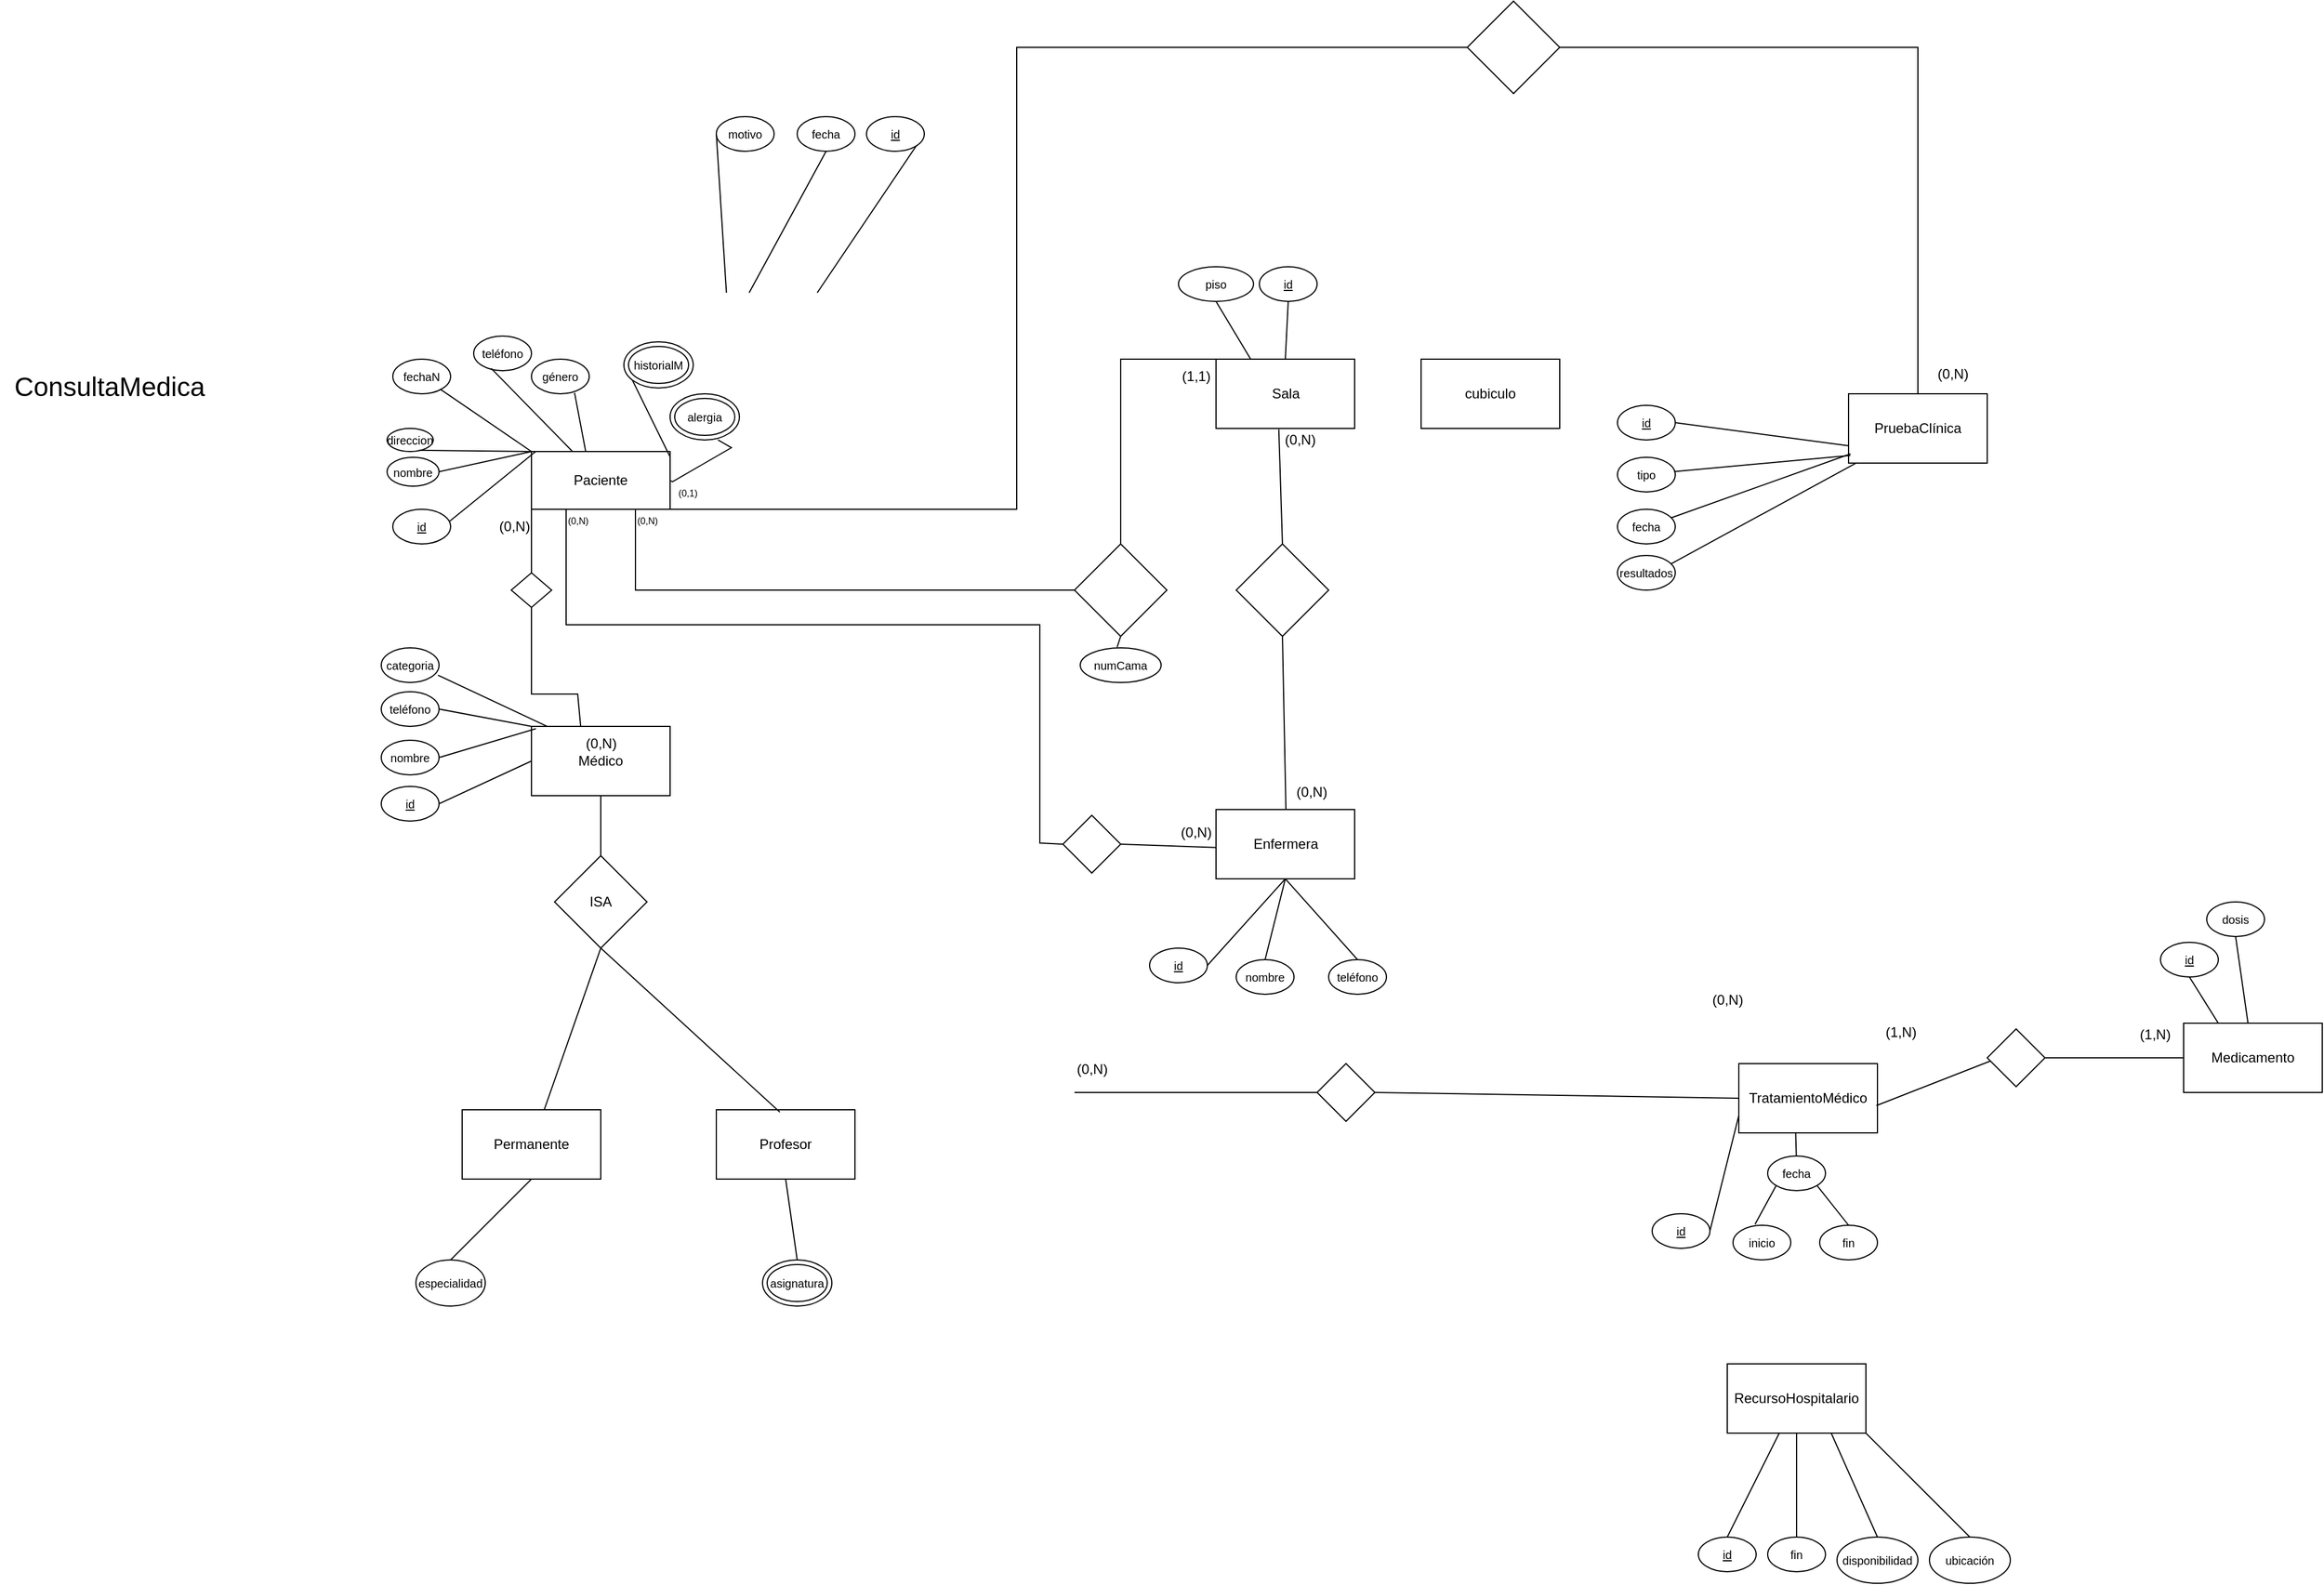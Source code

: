 <mxfile version="22.0.4" type="github">
  <diagram id="R2lEEEUBdFMjLlhIrx00" name="Page-1">
    <mxGraphModel dx="3183" dy="2358" grid="1" gridSize="10" guides="1" tooltips="1" connect="1" arrows="1" fold="1" page="1" pageScale="1" pageWidth="850" pageHeight="1100" math="0" shadow="0" extFonts="Permanent Marker^https://fonts.googleapis.com/css?family=Permanent+Marker">
      <root>
        <mxCell id="0" />
        <mxCell id="1" parent="0" />
        <mxCell id="7Bm5uX8iUBSCOyA4L_OL-2" value="Paciente" style="rounded=0;whiteSpace=wrap;html=1;" vertex="1" parent="1">
          <mxGeometry x="-110" y="110" width="120" height="50" as="geometry" />
        </mxCell>
        <mxCell id="7Bm5uX8iUBSCOyA4L_OL-5" value="nombre" style="ellipse;whiteSpace=wrap;html=1;fontSize=10;" vertex="1" parent="1">
          <mxGeometry x="-235" y="115" width="45" height="25" as="geometry" />
        </mxCell>
        <mxCell id="7Bm5uX8iUBSCOyA4L_OL-6" value="" style="endArrow=none;html=1;rounded=0;entryX=1;entryY=0.5;entryDx=0;entryDy=0;exitX=0;exitY=0;exitDx=0;exitDy=0;" edge="1" parent="1" source="7Bm5uX8iUBSCOyA4L_OL-2" target="7Bm5uX8iUBSCOyA4L_OL-5">
          <mxGeometry width="50" height="50" relative="1" as="geometry">
            <mxPoint x="170" y="140" as="sourcePoint" />
            <mxPoint x="220" y="90" as="targetPoint" />
          </mxGeometry>
        </mxCell>
        <mxCell id="7Bm5uX8iUBSCOyA4L_OL-7" value="direccion" style="ellipse;whiteSpace=wrap;html=1;fontSize=10;" vertex="1" parent="1">
          <mxGeometry x="-235" y="90" width="40" height="20" as="geometry" />
        </mxCell>
        <mxCell id="7Bm5uX8iUBSCOyA4L_OL-8" value="fechaN" style="ellipse;whiteSpace=wrap;html=1;fontSize=10;" vertex="1" parent="1">
          <mxGeometry x="-230" y="30" width="50" height="30" as="geometry" />
        </mxCell>
        <mxCell id="7Bm5uX8iUBSCOyA4L_OL-9" value="" style="endArrow=none;html=1;rounded=0;entryX=0.69;entryY=0.946;entryDx=0;entryDy=0;entryPerimeter=0;exitX=0;exitY=0;exitDx=0;exitDy=0;" edge="1" parent="1" source="7Bm5uX8iUBSCOyA4L_OL-2" target="7Bm5uX8iUBSCOyA4L_OL-7">
          <mxGeometry width="50" height="50" relative="1" as="geometry">
            <mxPoint x="200" y="170" as="sourcePoint" />
            <mxPoint x="220" y="90" as="targetPoint" />
          </mxGeometry>
        </mxCell>
        <mxCell id="7Bm5uX8iUBSCOyA4L_OL-10" value="" style="endArrow=none;html=1;rounded=0;exitX=0;exitY=0;exitDx=0;exitDy=0;" edge="1" parent="1" source="7Bm5uX8iUBSCOyA4L_OL-2" target="7Bm5uX8iUBSCOyA4L_OL-8">
          <mxGeometry width="50" height="50" relative="1" as="geometry">
            <mxPoint x="230" y="170" as="sourcePoint" />
            <mxPoint x="290" y="90" as="targetPoint" />
          </mxGeometry>
        </mxCell>
        <mxCell id="7Bm5uX8iUBSCOyA4L_OL-11" value="género" style="ellipse;whiteSpace=wrap;html=1;fontSize=10;" vertex="1" parent="1">
          <mxGeometry x="-110" y="30" width="50" height="30" as="geometry" />
        </mxCell>
        <mxCell id="7Bm5uX8iUBSCOyA4L_OL-12" value="" style="endArrow=none;html=1;rounded=0;entryX=0.746;entryY=0.972;entryDx=0;entryDy=0;entryPerimeter=0;exitX=0.391;exitY=-0.003;exitDx=0;exitDy=0;exitPerimeter=0;" edge="1" parent="1" source="7Bm5uX8iUBSCOyA4L_OL-2" target="7Bm5uX8iUBSCOyA4L_OL-11">
          <mxGeometry width="50" height="50" relative="1" as="geometry">
            <mxPoint x="170" y="180" as="sourcePoint" />
            <mxPoint x="340" y="90" as="targetPoint" />
          </mxGeometry>
        </mxCell>
        <mxCell id="7Bm5uX8iUBSCOyA4L_OL-13" value="teléfono" style="ellipse;whiteSpace=wrap;html=1;fontSize=10;" vertex="1" parent="1">
          <mxGeometry x="-160" y="10" width="50" height="30" as="geometry" />
        </mxCell>
        <mxCell id="7Bm5uX8iUBSCOyA4L_OL-16" value="" style="endArrow=none;html=1;rounded=0;entryX=0.101;entryY=0.764;entryDx=0;entryDy=0;entryPerimeter=0;exitX=1.001;exitY=0.098;exitDx=0;exitDy=0;exitPerimeter=0;" edge="1" parent="1" source="7Bm5uX8iUBSCOyA4L_OL-2" target="7Bm5uX8iUBSCOyA4L_OL-20">
          <mxGeometry width="50" height="50" relative="1" as="geometry">
            <mxPoint x="270" y="180" as="sourcePoint" />
            <mxPoint x="302.35" y="158.71" as="targetPoint" />
          </mxGeometry>
        </mxCell>
        <mxCell id="7Bm5uX8iUBSCOyA4L_OL-17" value="" style="endArrow=none;html=1;rounded=0;entryX=0.302;entryY=0.932;entryDx=0;entryDy=0;entryPerimeter=0;" edge="1" parent="1" source="7Bm5uX8iUBSCOyA4L_OL-2" target="7Bm5uX8iUBSCOyA4L_OL-13">
          <mxGeometry width="50" height="50" relative="1" as="geometry">
            <mxPoint x="250" y="180" as="sourcePoint" />
            <mxPoint x="300" y="120" as="targetPoint" />
          </mxGeometry>
        </mxCell>
        <mxCell id="7Bm5uX8iUBSCOyA4L_OL-20" value="historialM" style="ellipse;shape=doubleEllipse;whiteSpace=wrap;html=1;fontSize=10;" vertex="1" parent="1">
          <mxGeometry x="-30" y="15" width="60" height="40" as="geometry" />
        </mxCell>
        <mxCell id="7Bm5uX8iUBSCOyA4L_OL-21" value="alergia" style="ellipse;shape=doubleEllipse;whiteSpace=wrap;html=1;fontSize=10;" vertex="1" parent="1">
          <mxGeometry x="10" y="60" width="60" height="40" as="geometry" />
        </mxCell>
        <mxCell id="7Bm5uX8iUBSCOyA4L_OL-24" value="" style="edgeStyle=isometricEdgeStyle;endArrow=none;html=1;elbow=vertical;rounded=0;exitX=1;exitY=0.5;exitDx=0;exitDy=0;entryX=0.691;entryY=0.999;entryDx=0;entryDy=0;entryPerimeter=0;" edge="1" parent="1" source="7Bm5uX8iUBSCOyA4L_OL-2" target="7Bm5uX8iUBSCOyA4L_OL-21">
          <mxGeometry width="50" height="100" relative="1" as="geometry">
            <mxPoint x="340.8" y="230" as="sourcePoint" />
            <mxPoint x="390.8" y="130" as="targetPoint" />
            <Array as="points">
              <mxPoint x="40" y="120" />
            </Array>
          </mxGeometry>
        </mxCell>
        <mxCell id="7Bm5uX8iUBSCOyA4L_OL-29" value="Médico" style="rounded=0;whiteSpace=wrap;html=1;" vertex="1" parent="1">
          <mxGeometry x="-110" y="348" width="120" height="60" as="geometry" />
        </mxCell>
        <mxCell id="7Bm5uX8iUBSCOyA4L_OL-32" value="" style="endArrow=none;html=1;rounded=0;exitX=0.355;exitY=0.001;exitDx=0;exitDy=0;entryX=0.5;entryY=1;entryDx=0;entryDy=0;exitPerimeter=0;" edge="1" parent="1" source="7Bm5uX8iUBSCOyA4L_OL-29" target="7Bm5uX8iUBSCOyA4L_OL-141">
          <mxGeometry width="50" height="50" relative="1" as="geometry">
            <mxPoint x="140" y="380" as="sourcePoint" />
            <mxPoint x="-60" y="300" as="targetPoint" />
            <Array as="points">
              <mxPoint x="-70" y="320" />
              <mxPoint x="-110" y="320" />
            </Array>
          </mxGeometry>
        </mxCell>
        <mxCell id="7Bm5uX8iUBSCOyA4L_OL-34" value="" style="endArrow=none;html=1;rounded=0;entryX=0;entryY=0.5;entryDx=0;entryDy=0;exitX=1;exitY=0.5;exitDx=0;exitDy=0;" edge="1" parent="1" source="7Bm5uX8iUBSCOyA4L_OL-118" target="7Bm5uX8iUBSCOyA4L_OL-29">
          <mxGeometry width="50" height="50" relative="1" as="geometry">
            <mxPoint x="50" y="440" as="sourcePoint" />
            <mxPoint x="100" y="360" as="targetPoint" />
          </mxGeometry>
        </mxCell>
        <mxCell id="7Bm5uX8iUBSCOyA4L_OL-35" value="nombre" style="ellipse;whiteSpace=wrap;html=1;fontSize=10;" vertex="1" parent="1">
          <mxGeometry x="-240" y="360" width="50" height="30" as="geometry" />
        </mxCell>
        <mxCell id="7Bm5uX8iUBSCOyA4L_OL-40" value="" style="endArrow=none;html=1;rounded=0;entryX=1;entryY=0.5;entryDx=0;entryDy=0;exitX=0.032;exitY=0.033;exitDx=0;exitDy=0;exitPerimeter=0;" edge="1" parent="1" source="7Bm5uX8iUBSCOyA4L_OL-29" target="7Bm5uX8iUBSCOyA4L_OL-35">
          <mxGeometry width="50" height="50" relative="1" as="geometry">
            <mxPoint x="220" y="390" as="sourcePoint" />
            <mxPoint x="270" y="340" as="targetPoint" />
          </mxGeometry>
        </mxCell>
        <mxCell id="7Bm5uX8iUBSCOyA4L_OL-41" value="" style="endArrow=none;html=1;rounded=0;entryX=0.5;entryY=1;entryDx=0;entryDy=0;exitX=0.5;exitY=0;exitDx=0;exitDy=0;" edge="1" parent="1" source="7Bm5uX8iUBSCOyA4L_OL-43" target="7Bm5uX8iUBSCOyA4L_OL-29">
          <mxGeometry width="50" height="50" relative="1" as="geometry">
            <mxPoint x="185" y="600" as="sourcePoint" />
            <mxPoint x="280" y="530" as="targetPoint" />
          </mxGeometry>
        </mxCell>
        <mxCell id="7Bm5uX8iUBSCOyA4L_OL-43" value="ISA" style="rhombus;whiteSpace=wrap;html=1;" vertex="1" parent="1">
          <mxGeometry x="-90" y="460" width="80" height="80" as="geometry" />
        </mxCell>
        <mxCell id="7Bm5uX8iUBSCOyA4L_OL-44" value="Permanente" style="rounded=0;whiteSpace=wrap;html=1;" vertex="1" parent="1">
          <mxGeometry x="-170" y="680" width="120" height="60" as="geometry" />
        </mxCell>
        <mxCell id="7Bm5uX8iUBSCOyA4L_OL-45" value="Profesor" style="rounded=0;whiteSpace=wrap;html=1;" vertex="1" parent="1">
          <mxGeometry x="50" y="680" width="120" height="60" as="geometry" />
        </mxCell>
        <mxCell id="7Bm5uX8iUBSCOyA4L_OL-47" value="" style="endArrow=none;html=1;rounded=0;exitX=0.592;exitY=0;exitDx=0;exitDy=0;exitPerimeter=0;entryX=0.5;entryY=1;entryDx=0;entryDy=0;" edge="1" parent="1" source="7Bm5uX8iUBSCOyA4L_OL-44" target="7Bm5uX8iUBSCOyA4L_OL-43">
          <mxGeometry width="50" height="50" relative="1" as="geometry">
            <mxPoint x="120" y="710" as="sourcePoint" />
            <mxPoint x="170" y="660" as="targetPoint" />
          </mxGeometry>
        </mxCell>
        <mxCell id="7Bm5uX8iUBSCOyA4L_OL-49" value="" style="endArrow=none;html=1;rounded=0;exitX=0.458;exitY=0.033;exitDx=0;exitDy=0;exitPerimeter=0;entryX=0.5;entryY=1;entryDx=0;entryDy=0;" edge="1" parent="1" source="7Bm5uX8iUBSCOyA4L_OL-45" target="7Bm5uX8iUBSCOyA4L_OL-43">
          <mxGeometry width="50" height="50" relative="1" as="geometry">
            <mxPoint x="330" y="770" as="sourcePoint" />
            <mxPoint x="190" y="690" as="targetPoint" />
          </mxGeometry>
        </mxCell>
        <mxCell id="7Bm5uX8iUBSCOyA4L_OL-50" value="teléfono" style="ellipse;whiteSpace=wrap;html=1;fontSize=10;" vertex="1" parent="1">
          <mxGeometry x="-240" y="318" width="50" height="30" as="geometry" />
        </mxCell>
        <mxCell id="7Bm5uX8iUBSCOyA4L_OL-51" value="" style="endArrow=none;html=1;rounded=0;entryX=0.981;entryY=0.789;entryDx=0;entryDy=0;exitX=0.112;exitY=-0.001;exitDx=0;exitDy=0;exitPerimeter=0;entryPerimeter=0;" edge="1" parent="1" source="7Bm5uX8iUBSCOyA4L_OL-29" target="7Bm5uX8iUBSCOyA4L_OL-114">
          <mxGeometry width="50" height="50" relative="1" as="geometry">
            <mxPoint x="140.36" y="357.22" as="sourcePoint" />
            <mxPoint x="74.757" y="322.778" as="targetPoint" />
          </mxGeometry>
        </mxCell>
        <mxCell id="7Bm5uX8iUBSCOyA4L_OL-54" value="Enfermera" style="rounded=0;whiteSpace=wrap;html=1;" vertex="1" parent="1">
          <mxGeometry x="482.5" y="420" width="120" height="60" as="geometry" />
        </mxCell>
        <mxCell id="7Bm5uX8iUBSCOyA4L_OL-57" value="" style="endArrow=none;html=1;rounded=0;entryX=0.5;entryY=1;entryDx=0;entryDy=0;exitX=1;exitY=0.5;exitDx=0;exitDy=0;" edge="1" parent="1" source="7Bm5uX8iUBSCOyA4L_OL-121" target="7Bm5uX8iUBSCOyA4L_OL-54">
          <mxGeometry width="50" height="50" relative="1" as="geometry">
            <mxPoint x="490.0" y="435" as="sourcePoint" />
            <mxPoint x="540" y="390" as="targetPoint" />
          </mxGeometry>
        </mxCell>
        <mxCell id="7Bm5uX8iUBSCOyA4L_OL-58" value="nombre" style="ellipse;whiteSpace=wrap;html=1;fontSize=10;" vertex="1" parent="1">
          <mxGeometry x="500" y="550" width="50" height="30" as="geometry" />
        </mxCell>
        <mxCell id="7Bm5uX8iUBSCOyA4L_OL-59" value="" style="endArrow=none;html=1;rounded=0;exitX=0.5;exitY=0;exitDx=0;exitDy=0;entryX=0.5;entryY=1;entryDx=0;entryDy=0;" edge="1" parent="1" source="7Bm5uX8iUBSCOyA4L_OL-58" target="7Bm5uX8iUBSCOyA4L_OL-54">
          <mxGeometry width="50" height="50" relative="1" as="geometry">
            <mxPoint x="550" y="350" as="sourcePoint" />
            <mxPoint x="600" y="390" as="targetPoint" />
          </mxGeometry>
        </mxCell>
        <mxCell id="7Bm5uX8iUBSCOyA4L_OL-60" value="teléfono" style="ellipse;whiteSpace=wrap;html=1;fontSize=10;" vertex="1" parent="1">
          <mxGeometry x="580" y="550" width="50" height="30" as="geometry" />
        </mxCell>
        <mxCell id="7Bm5uX8iUBSCOyA4L_OL-61" value="" style="endArrow=none;html=1;rounded=0;exitX=0.5;exitY=0;exitDx=0;exitDy=0;entryX=0.5;entryY=1;entryDx=0;entryDy=0;" edge="1" parent="1" source="7Bm5uX8iUBSCOyA4L_OL-60" target="7Bm5uX8iUBSCOyA4L_OL-54">
          <mxGeometry width="50" height="50" relative="1" as="geometry">
            <mxPoint x="500" y="365" as="sourcePoint" />
            <mxPoint x="560" y="380" as="targetPoint" />
          </mxGeometry>
        </mxCell>
        <mxCell id="7Bm5uX8iUBSCOyA4L_OL-64" value="" style="endArrow=none;html=1;rounded=0;exitX=1;exitY=0.5;exitDx=0;exitDy=0;" edge="1" parent="1" source="7Bm5uX8iUBSCOyA4L_OL-122">
          <mxGeometry width="50" height="50" relative="1" as="geometry">
            <mxPoint x="870" y="440" as="sourcePoint" />
            <mxPoint x="137.362" y="-27.5" as="targetPoint" />
          </mxGeometry>
        </mxCell>
        <mxCell id="7Bm5uX8iUBSCOyA4L_OL-65" value="fecha " style="ellipse;whiteSpace=wrap;html=1;fontSize=10;" vertex="1" parent="1">
          <mxGeometry x="120" y="-180" width="50" height="30" as="geometry" />
        </mxCell>
        <mxCell id="7Bm5uX8iUBSCOyA4L_OL-66" value="" style="endArrow=none;html=1;rounded=0;exitX=0.5;exitY=1;exitDx=0;exitDy=0;" edge="1" parent="1" source="7Bm5uX8iUBSCOyA4L_OL-65">
          <mxGeometry width="50" height="50" relative="1" as="geometry">
            <mxPoint x="970" y="400" as="sourcePoint" />
            <mxPoint x="78.424" y="-27.5" as="targetPoint" />
          </mxGeometry>
        </mxCell>
        <mxCell id="7Bm5uX8iUBSCOyA4L_OL-67" value="motivo " style="ellipse;whiteSpace=wrap;html=1;fontSize=10;" vertex="1" parent="1">
          <mxGeometry x="50" y="-180" width="50" height="30" as="geometry" />
        </mxCell>
        <mxCell id="7Bm5uX8iUBSCOyA4L_OL-68" value="" style="endArrow=none;html=1;rounded=0;entryX=0.75;entryY=0;entryDx=0;entryDy=0;exitX=0;exitY=0.5;exitDx=0;exitDy=0;" edge="1" parent="1" source="7Bm5uX8iUBSCOyA4L_OL-67">
          <mxGeometry width="50" height="50" relative="1" as="geometry">
            <mxPoint x="790" y="310" as="sourcePoint" />
            <mxPoint x="58.75" y="-27.5" as="targetPoint" />
          </mxGeometry>
        </mxCell>
        <mxCell id="7Bm5uX8iUBSCOyA4L_OL-69" value="PruebaClínica" style="rounded=0;whiteSpace=wrap;html=1;" vertex="1" parent="1">
          <mxGeometry x="1030" y="60" width="120" height="60" as="geometry" />
        </mxCell>
        <mxCell id="7Bm5uX8iUBSCOyA4L_OL-71" value="" style="endArrow=none;html=1;rounded=0;entryX=0;entryY=0.75;entryDx=0;entryDy=0;exitX=1;exitY=0.5;exitDx=0;exitDy=0;" edge="1" parent="1" source="7Bm5uX8iUBSCOyA4L_OL-123" target="7Bm5uX8iUBSCOyA4L_OL-69">
          <mxGeometry width="50" height="50" relative="1" as="geometry">
            <mxPoint x="870" y="85.0" as="sourcePoint" />
            <mxPoint x="940" y="100" as="targetPoint" />
          </mxGeometry>
        </mxCell>
        <mxCell id="7Bm5uX8iUBSCOyA4L_OL-73" value="tipo " style="ellipse;whiteSpace=wrap;html=1;fontSize=10;" vertex="1" parent="1">
          <mxGeometry x="830" y="115" width="50" height="30" as="geometry" />
        </mxCell>
        <mxCell id="7Bm5uX8iUBSCOyA4L_OL-74" value="" style="endArrow=none;html=1;rounded=0;exitX=0.979;exitY=0.413;exitDx=0;exitDy=0;exitPerimeter=0;entryX=0.013;entryY=0.889;entryDx=0;entryDy=0;entryPerimeter=0;" edge="1" parent="1" source="7Bm5uX8iUBSCOyA4L_OL-73" target="7Bm5uX8iUBSCOyA4L_OL-69">
          <mxGeometry width="50" height="50" relative="1" as="geometry">
            <mxPoint x="910" y="155" as="sourcePoint" />
            <mxPoint x="960" y="100" as="targetPoint" />
          </mxGeometry>
        </mxCell>
        <mxCell id="7Bm5uX8iUBSCOyA4L_OL-75" value="fecha" style="ellipse;whiteSpace=wrap;html=1;fontSize=10;" vertex="1" parent="1">
          <mxGeometry x="830" y="160" width="50" height="30" as="geometry" />
        </mxCell>
        <mxCell id="7Bm5uX8iUBSCOyA4L_OL-76" value="" style="endArrow=none;html=1;rounded=0;entryX=0.014;entryY=0.867;entryDx=0;entryDy=0;entryPerimeter=0;" edge="1" parent="1" source="7Bm5uX8iUBSCOyA4L_OL-75" target="7Bm5uX8iUBSCOyA4L_OL-69">
          <mxGeometry width="50" height="50" relative="1" as="geometry">
            <mxPoint x="900" y="200" as="sourcePoint" />
            <mxPoint x="950" y="150" as="targetPoint" />
          </mxGeometry>
        </mxCell>
        <mxCell id="7Bm5uX8iUBSCOyA4L_OL-77" value="resultados" style="ellipse;whiteSpace=wrap;html=1;fontSize=10;" vertex="1" parent="1">
          <mxGeometry x="830" y="200" width="50" height="30" as="geometry" />
        </mxCell>
        <mxCell id="7Bm5uX8iUBSCOyA4L_OL-78" value="" style="endArrow=none;html=1;rounded=0;entryX=0.057;entryY=0.996;entryDx=0;entryDy=0;entryPerimeter=0;exitX=0.925;exitY=0.242;exitDx=0;exitDy=0;exitPerimeter=0;" edge="1" parent="1" source="7Bm5uX8iUBSCOyA4L_OL-77" target="7Bm5uX8iUBSCOyA4L_OL-69">
          <mxGeometry width="50" height="50" relative="1" as="geometry">
            <mxPoint x="880" y="203.5" as="sourcePoint" />
            <mxPoint x="970" y="146.5" as="targetPoint" />
          </mxGeometry>
        </mxCell>
        <mxCell id="7Bm5uX8iUBSCOyA4L_OL-79" value="TratamientoMédico" style="rounded=0;whiteSpace=wrap;html=1;" vertex="1" parent="1">
          <mxGeometry x="935" y="640" width="120" height="60" as="geometry" />
        </mxCell>
        <mxCell id="7Bm5uX8iUBSCOyA4L_OL-81" value="" style="endArrow=none;html=1;rounded=0;entryX=1;entryY=0.5;entryDx=0;entryDy=0;exitX=0;exitY=0.75;exitDx=0;exitDy=0;" edge="1" parent="1" source="7Bm5uX8iUBSCOyA4L_OL-79" target="7Bm5uX8iUBSCOyA4L_OL-124">
          <mxGeometry width="50" height="50" relative="1" as="geometry">
            <mxPoint x="930" y="610" as="sourcePoint" />
            <mxPoint x="890" y="665" as="targetPoint" />
          </mxGeometry>
        </mxCell>
        <mxCell id="7Bm5uX8iUBSCOyA4L_OL-83" value="fecha " style="ellipse;whiteSpace=wrap;html=1;fontSize=10;" vertex="1" parent="1">
          <mxGeometry x="960" y="720" width="50" height="30" as="geometry" />
        </mxCell>
        <mxCell id="7Bm5uX8iUBSCOyA4L_OL-84" value="" style="endArrow=none;html=1;rounded=0;entryX=0.41;entryY=0.991;entryDx=0;entryDy=0;entryPerimeter=0;" edge="1" parent="1" source="7Bm5uX8iUBSCOyA4L_OL-83" target="7Bm5uX8iUBSCOyA4L_OL-79">
          <mxGeometry width="50" height="50" relative="1" as="geometry">
            <mxPoint x="970" y="700" as="sourcePoint" />
            <mxPoint x="1020" y="650" as="targetPoint" />
          </mxGeometry>
        </mxCell>
        <mxCell id="7Bm5uX8iUBSCOyA4L_OL-85" value="inicio" style="ellipse;whiteSpace=wrap;html=1;fontSize=10;" vertex="1" parent="1">
          <mxGeometry x="930" y="780" width="50" height="30" as="geometry" />
        </mxCell>
        <mxCell id="7Bm5uX8iUBSCOyA4L_OL-86" value="fin" style="ellipse;whiteSpace=wrap;html=1;fontSize=10;" vertex="1" parent="1">
          <mxGeometry x="1005" y="780" width="50" height="30" as="geometry" />
        </mxCell>
        <mxCell id="7Bm5uX8iUBSCOyA4L_OL-87" value="" style="endArrow=none;html=1;rounded=0;entryX=0;entryY=1;entryDx=0;entryDy=0;exitX=0.381;exitY=-0.03;exitDx=0;exitDy=0;exitPerimeter=0;" edge="1" parent="1" source="7Bm5uX8iUBSCOyA4L_OL-85" target="7Bm5uX8iUBSCOyA4L_OL-83">
          <mxGeometry width="50" height="50" relative="1" as="geometry">
            <mxPoint x="900" y="760" as="sourcePoint" />
            <mxPoint x="950" y="710" as="targetPoint" />
          </mxGeometry>
        </mxCell>
        <mxCell id="7Bm5uX8iUBSCOyA4L_OL-88" value="" style="endArrow=none;html=1;rounded=0;entryX=1;entryY=1;entryDx=0;entryDy=0;exitX=0.5;exitY=0;exitDx=0;exitDy=0;" edge="1" parent="1" source="7Bm5uX8iUBSCOyA4L_OL-86" target="7Bm5uX8iUBSCOyA4L_OL-83">
          <mxGeometry width="50" height="50" relative="1" as="geometry">
            <mxPoint x="959" y="789" as="sourcePoint" />
            <mxPoint x="987" y="745" as="targetPoint" />
          </mxGeometry>
        </mxCell>
        <mxCell id="7Bm5uX8iUBSCOyA4L_OL-91" value="" style="endArrow=none;html=1;rounded=0;entryX=0.114;entryY=0.532;entryDx=0;entryDy=0;exitX=0.992;exitY=0.606;exitDx=0;exitDy=0;entryPerimeter=0;exitPerimeter=0;" edge="1" parent="1" source="7Bm5uX8iUBSCOyA4L_OL-79" target="7Bm5uX8iUBSCOyA4L_OL-97">
          <mxGeometry width="50" height="50" relative="1" as="geometry">
            <mxPoint x="930" y="580" as="sourcePoint" />
            <mxPoint x="1140.0" y="620" as="targetPoint" />
          </mxGeometry>
        </mxCell>
        <mxCell id="7Bm5uX8iUBSCOyA4L_OL-92" value="dosis" style="ellipse;whiteSpace=wrap;html=1;fontSize=10;" vertex="1" parent="1">
          <mxGeometry x="1340" y="500" width="50" height="30" as="geometry" />
        </mxCell>
        <mxCell id="7Bm5uX8iUBSCOyA4L_OL-93" value="" style="endArrow=none;html=1;rounded=0;exitX=0.5;exitY=1;exitDx=0;exitDy=0;" edge="1" parent="1" source="7Bm5uX8iUBSCOyA4L_OL-92" target="7Bm5uX8iUBSCOyA4L_OL-94">
          <mxGeometry width="50" height="50" relative="1" as="geometry">
            <mxPoint x="1370" y="540" as="sourcePoint" />
            <mxPoint x="1180" y="642.5" as="targetPoint" />
          </mxGeometry>
        </mxCell>
        <mxCell id="7Bm5uX8iUBSCOyA4L_OL-94" value="Medicamento" style="rounded=0;whiteSpace=wrap;html=1;" vertex="1" parent="1">
          <mxGeometry x="1320" y="605" width="120" height="60" as="geometry" />
        </mxCell>
        <mxCell id="7Bm5uX8iUBSCOyA4L_OL-95" value="id" style="ellipse;whiteSpace=wrap;html=1;fontSize=10;fontStyle=4" vertex="1" parent="1">
          <mxGeometry x="1300" y="535" width="50" height="30" as="geometry" />
        </mxCell>
        <mxCell id="7Bm5uX8iUBSCOyA4L_OL-96" value="" style="endArrow=none;html=1;rounded=0;entryX=0.5;entryY=1;entryDx=0;entryDy=0;exitX=0.25;exitY=0;exitDx=0;exitDy=0;" edge="1" parent="1" source="7Bm5uX8iUBSCOyA4L_OL-94" target="7Bm5uX8iUBSCOyA4L_OL-95">
          <mxGeometry width="50" height="50" relative="1" as="geometry">
            <mxPoint x="1250" y="630" as="sourcePoint" />
            <mxPoint x="1300" y="580" as="targetPoint" />
          </mxGeometry>
        </mxCell>
        <mxCell id="7Bm5uX8iUBSCOyA4L_OL-97" value="" style="rhombus;whiteSpace=wrap;html=1;" vertex="1" parent="1">
          <mxGeometry x="1150" y="610" width="50" height="50" as="geometry" />
        </mxCell>
        <mxCell id="7Bm5uX8iUBSCOyA4L_OL-98" value="" style="endArrow=none;html=1;rounded=0;entryX=0;entryY=0.5;entryDx=0;entryDy=0;exitX=1;exitY=0.5;exitDx=0;exitDy=0;" edge="1" parent="1" source="7Bm5uX8iUBSCOyA4L_OL-97" target="7Bm5uX8iUBSCOyA4L_OL-94">
          <mxGeometry width="50" height="50" relative="1" as="geometry">
            <mxPoint x="1190" y="619" as="sourcePoint" />
            <mxPoint x="1286" y="621" as="targetPoint" />
          </mxGeometry>
        </mxCell>
        <mxCell id="7Bm5uX8iUBSCOyA4L_OL-99" value="(1,N)" style="text;html=1;align=center;verticalAlign=middle;resizable=0;points=[];autosize=1;strokeColor=none;fillColor=none;" vertex="1" parent="1">
          <mxGeometry x="1050" y="598" width="50" height="30" as="geometry" />
        </mxCell>
        <mxCell id="7Bm5uX8iUBSCOyA4L_OL-100" value="(1,N)" style="text;html=1;align=center;verticalAlign=middle;resizable=0;points=[];autosize=1;strokeColor=none;fillColor=none;" vertex="1" parent="1">
          <mxGeometry x="1270" y="600" width="50" height="30" as="geometry" />
        </mxCell>
        <mxCell id="7Bm5uX8iUBSCOyA4L_OL-101" value="RecursoHospitalario" style="rounded=0;whiteSpace=wrap;html=1;" vertex="1" parent="1">
          <mxGeometry x="925" y="900" width="120" height="60" as="geometry" />
        </mxCell>
        <mxCell id="7Bm5uX8iUBSCOyA4L_OL-102" value="id" style="ellipse;whiteSpace=wrap;html=1;fontSize=10;fontStyle=4" vertex="1" parent="1">
          <mxGeometry x="900" y="1050" width="50" height="30" as="geometry" />
        </mxCell>
        <mxCell id="7Bm5uX8iUBSCOyA4L_OL-103" value="" style="endArrow=none;html=1;rounded=0;exitX=0.5;exitY=0;exitDx=0;exitDy=0;" edge="1" parent="1" source="7Bm5uX8iUBSCOyA4L_OL-102" target="7Bm5uX8iUBSCOyA4L_OL-101">
          <mxGeometry width="50" height="50" relative="1" as="geometry">
            <mxPoint x="900" y="1030" as="sourcePoint" />
            <mxPoint x="940" y="990" as="targetPoint" />
          </mxGeometry>
        </mxCell>
        <mxCell id="7Bm5uX8iUBSCOyA4L_OL-105" value="fin" style="ellipse;whiteSpace=wrap;html=1;fontSize=10;" vertex="1" parent="1">
          <mxGeometry x="960" y="1050" width="50" height="30" as="geometry" />
        </mxCell>
        <mxCell id="7Bm5uX8iUBSCOyA4L_OL-106" value="" style="endArrow=none;html=1;rounded=0;exitX=0.5;exitY=0;exitDx=0;exitDy=0;entryX=0.5;entryY=1;entryDx=0;entryDy=0;" edge="1" parent="1" source="7Bm5uX8iUBSCOyA4L_OL-105" target="7Bm5uX8iUBSCOyA4L_OL-101">
          <mxGeometry width="50" height="50" relative="1" as="geometry">
            <mxPoint x="970" y="1070" as="sourcePoint" />
            <mxPoint x="1015" y="980" as="targetPoint" />
          </mxGeometry>
        </mxCell>
        <mxCell id="7Bm5uX8iUBSCOyA4L_OL-107" value="disponibilidad" style="ellipse;whiteSpace=wrap;html=1;fontSize=10;" vertex="1" parent="1">
          <mxGeometry x="1020" y="1050" width="70" height="40" as="geometry" />
        </mxCell>
        <mxCell id="7Bm5uX8iUBSCOyA4L_OL-108" value="" style="endArrow=none;html=1;rounded=0;exitX=0.5;exitY=0;exitDx=0;exitDy=0;entryX=0.75;entryY=1;entryDx=0;entryDy=0;" edge="1" parent="1" source="7Bm5uX8iUBSCOyA4L_OL-107" target="7Bm5uX8iUBSCOyA4L_OL-101">
          <mxGeometry width="50" height="50" relative="1" as="geometry">
            <mxPoint x="995" y="1060" as="sourcePoint" />
            <mxPoint x="995" y="970" as="targetPoint" />
          </mxGeometry>
        </mxCell>
        <mxCell id="7Bm5uX8iUBSCOyA4L_OL-109" value="ubicación" style="ellipse;whiteSpace=wrap;html=1;fontSize=10;" vertex="1" parent="1">
          <mxGeometry x="1100" y="1050" width="70" height="40" as="geometry" />
        </mxCell>
        <mxCell id="7Bm5uX8iUBSCOyA4L_OL-110" value="" style="endArrow=none;html=1;rounded=0;exitX=0.5;exitY=0;exitDx=0;exitDy=0;entryX=1;entryY=1;entryDx=0;entryDy=0;" edge="1" parent="1" source="7Bm5uX8iUBSCOyA4L_OL-109" target="7Bm5uX8iUBSCOyA4L_OL-101">
          <mxGeometry width="50" height="50" relative="1" as="geometry">
            <mxPoint x="1110" y="1050" as="sourcePoint" />
            <mxPoint x="1070" y="960" as="targetPoint" />
          </mxGeometry>
        </mxCell>
        <mxCell id="7Bm5uX8iUBSCOyA4L_OL-111" value="especialidad" style="ellipse;whiteSpace=wrap;html=1;fontSize=10;" vertex="1" parent="1">
          <mxGeometry x="-210" y="810" width="60" height="40" as="geometry" />
        </mxCell>
        <mxCell id="7Bm5uX8iUBSCOyA4L_OL-112" value="" style="endArrow=none;html=1;rounded=0;entryX=0.5;entryY=1;entryDx=0;entryDy=0;exitX=0.5;exitY=0;exitDx=0;exitDy=0;" edge="1" parent="1" source="7Bm5uX8iUBSCOyA4L_OL-111" target="7Bm5uX8iUBSCOyA4L_OL-44">
          <mxGeometry width="50" height="50" relative="1" as="geometry">
            <mxPoint x="70" y="910" as="sourcePoint" />
            <mxPoint x="120" y="860" as="targetPoint" />
          </mxGeometry>
        </mxCell>
        <mxCell id="7Bm5uX8iUBSCOyA4L_OL-114" value="categoria" style="ellipse;whiteSpace=wrap;html=1;fontSize=10;" vertex="1" parent="1">
          <mxGeometry x="-240" y="280" width="50" height="30" as="geometry" />
        </mxCell>
        <mxCell id="7Bm5uX8iUBSCOyA4L_OL-116" value="asignatura" style="ellipse;shape=doubleEllipse;whiteSpace=wrap;html=1;fontSize=10;" vertex="1" parent="1">
          <mxGeometry x="90" y="810" width="60" height="40" as="geometry" />
        </mxCell>
        <mxCell id="7Bm5uX8iUBSCOyA4L_OL-117" value="" style="endArrow=none;html=1;rounded=0;entryX=0.5;entryY=1;entryDx=0;entryDy=0;exitX=0.5;exitY=0;exitDx=0;exitDy=0;" edge="1" parent="1" source="7Bm5uX8iUBSCOyA4L_OL-116" target="7Bm5uX8iUBSCOyA4L_OL-45">
          <mxGeometry width="50" height="50" relative="1" as="geometry">
            <mxPoint x="110" y="850" as="sourcePoint" />
            <mxPoint x="160" y="800" as="targetPoint" />
          </mxGeometry>
        </mxCell>
        <mxCell id="7Bm5uX8iUBSCOyA4L_OL-118" value="&lt;u&gt;id&lt;/u&gt;" style="ellipse;whiteSpace=wrap;html=1;fontSize=10;" vertex="1" parent="1">
          <mxGeometry x="-240" y="400" width="50" height="30" as="geometry" />
        </mxCell>
        <mxCell id="7Bm5uX8iUBSCOyA4L_OL-120" value="" style="endArrow=none;html=1;rounded=0;entryX=0.5;entryY=1;entryDx=0;entryDy=0;exitX=0.029;exitY=0.003;exitDx=0;exitDy=0;exitPerimeter=0;" edge="1" parent="1" source="7Bm5uX8iUBSCOyA4L_OL-2" target="7Bm5uX8iUBSCOyA4L_OL-119">
          <mxGeometry width="50" height="50" relative="1" as="geometry">
            <mxPoint x="113" y="170" as="sourcePoint" />
            <mxPoint x="25.0" y="180" as="targetPoint" />
          </mxGeometry>
        </mxCell>
        <mxCell id="7Bm5uX8iUBSCOyA4L_OL-119" value="&lt;u&gt;id&lt;/u&gt;" style="ellipse;whiteSpace=wrap;html=1;fontSize=10;" vertex="1" parent="1">
          <mxGeometry x="-230" y="160" width="50" height="30" as="geometry" />
        </mxCell>
        <mxCell id="7Bm5uX8iUBSCOyA4L_OL-121" value="&lt;u&gt;id&lt;/u&gt;" style="ellipse;whiteSpace=wrap;html=1;fontSize=10;" vertex="1" parent="1">
          <mxGeometry x="425" y="540" width="50" height="30" as="geometry" />
        </mxCell>
        <mxCell id="7Bm5uX8iUBSCOyA4L_OL-122" value="&lt;u&gt;id&lt;/u&gt;" style="ellipse;whiteSpace=wrap;html=1;fontSize=10;" vertex="1" parent="1">
          <mxGeometry x="180" y="-180" width="50" height="30" as="geometry" />
        </mxCell>
        <mxCell id="7Bm5uX8iUBSCOyA4L_OL-123" value="&lt;u&gt;id&lt;/u&gt;" style="ellipse;whiteSpace=wrap;html=1;fontSize=10;" vertex="1" parent="1">
          <mxGeometry x="830" y="70" width="50" height="30" as="geometry" />
        </mxCell>
        <mxCell id="7Bm5uX8iUBSCOyA4L_OL-124" value="&lt;u&gt;id&lt;/u&gt;" style="ellipse;whiteSpace=wrap;html=1;fontSize=10;" vertex="1" parent="1">
          <mxGeometry x="860" y="770" width="50" height="30" as="geometry" />
        </mxCell>
        <mxCell id="7Bm5uX8iUBSCOyA4L_OL-125" value="Sala" style="rounded=0;whiteSpace=wrap;html=1;" vertex="1" parent="1">
          <mxGeometry x="482.5" y="30" width="120" height="60" as="geometry" />
        </mxCell>
        <mxCell id="7Bm5uX8iUBSCOyA4L_OL-126" value="&lt;u&gt;id&lt;/u&gt;" style="ellipse;whiteSpace=wrap;html=1;fontSize=10;" vertex="1" parent="1">
          <mxGeometry x="520" y="-50" width="50" height="30" as="geometry" />
        </mxCell>
        <mxCell id="7Bm5uX8iUBSCOyA4L_OL-127" value="" style="endArrow=none;html=1;rounded=0;entryX=0.5;entryY=0;entryDx=0;entryDy=0;exitX=0.5;exitY=1;exitDx=0;exitDy=0;" edge="1" parent="1" source="7Bm5uX8iUBSCOyA4L_OL-126" target="7Bm5uX8iUBSCOyA4L_OL-125">
          <mxGeometry width="50" height="50" relative="1" as="geometry">
            <mxPoint x="355" y="130" as="sourcePoint" />
            <mxPoint x="-290" y="220" as="targetPoint" />
          </mxGeometry>
        </mxCell>
        <mxCell id="7Bm5uX8iUBSCOyA4L_OL-130" value="" style="endArrow=none;html=1;rounded=0;entryX=1;entryY=0.5;entryDx=0;entryDy=0;exitX=0;exitY=0;exitDx=0;exitDy=0;" edge="1" parent="1" source="7Bm5uX8iUBSCOyA4L_OL-29" target="7Bm5uX8iUBSCOyA4L_OL-50">
          <mxGeometry width="50" height="50" relative="1" as="geometry">
            <mxPoint x="-10" y="390" as="sourcePoint" />
            <mxPoint x="40" y="340" as="targetPoint" />
          </mxGeometry>
        </mxCell>
        <mxCell id="7Bm5uX8iUBSCOyA4L_OL-134" value="" style="rhombus;whiteSpace=wrap;html=1;" vertex="1" parent="1">
          <mxGeometry x="360" y="190" width="80" height="80" as="geometry" />
        </mxCell>
        <mxCell id="7Bm5uX8iUBSCOyA4L_OL-135" value="" style="endArrow=none;html=1;rounded=0;entryX=0.75;entryY=1;entryDx=0;entryDy=0;exitX=0;exitY=0.5;exitDx=0;exitDy=0;" edge="1" parent="1" source="7Bm5uX8iUBSCOyA4L_OL-134" target="7Bm5uX8iUBSCOyA4L_OL-2">
          <mxGeometry width="50" height="50" relative="1" as="geometry">
            <mxPoint x="65" y="270" as="sourcePoint" />
            <mxPoint x="115" y="220" as="targetPoint" />
            <Array as="points">
              <mxPoint x="-20" y="230" />
            </Array>
          </mxGeometry>
        </mxCell>
        <mxCell id="7Bm5uX8iUBSCOyA4L_OL-136" value="" style="endArrow=none;html=1;rounded=0;entryX=0.5;entryY=0;entryDx=0;entryDy=0;exitX=0;exitY=0;exitDx=0;exitDy=0;" edge="1" parent="1" source="7Bm5uX8iUBSCOyA4L_OL-125" target="7Bm5uX8iUBSCOyA4L_OL-134">
          <mxGeometry width="50" height="50" relative="1" as="geometry">
            <mxPoint x="340" y="420" as="sourcePoint" />
            <mxPoint x="190" y="320" as="targetPoint" />
            <Array as="points">
              <mxPoint x="400" y="30" />
              <mxPoint x="400" y="170" />
            </Array>
          </mxGeometry>
        </mxCell>
        <mxCell id="7Bm5uX8iUBSCOyA4L_OL-138" style="edgeStyle=orthogonalEdgeStyle;rounded=0;orthogonalLoop=1;jettySize=auto;html=1;exitX=0.5;exitY=1;exitDx=0;exitDy=0;" edge="1" parent="1">
          <mxGeometry relative="1" as="geometry">
            <mxPoint x="682.5" y="77.5" as="sourcePoint" />
            <mxPoint x="682.5" y="77.5" as="targetPoint" />
          </mxGeometry>
        </mxCell>
        <mxCell id="7Bm5uX8iUBSCOyA4L_OL-139" value="numCama" style="ellipse;whiteSpace=wrap;html=1;fontSize=10;" vertex="1" parent="1">
          <mxGeometry x="365" y="280" width="70" height="30" as="geometry" />
        </mxCell>
        <mxCell id="7Bm5uX8iUBSCOyA4L_OL-140" value="" style="endArrow=none;html=1;rounded=0;entryX=0.5;entryY=1;entryDx=0;entryDy=0;exitX=0.456;exitY=-0.021;exitDx=0;exitDy=0;exitPerimeter=0;" edge="1" parent="1" source="7Bm5uX8iUBSCOyA4L_OL-139" target="7Bm5uX8iUBSCOyA4L_OL-134">
          <mxGeometry width="50" height="50" relative="1" as="geometry">
            <mxPoint x="190" y="420" as="sourcePoint" />
            <mxPoint x="240" y="370" as="targetPoint" />
          </mxGeometry>
        </mxCell>
        <mxCell id="7Bm5uX8iUBSCOyA4L_OL-141" value="" style="rhombus;whiteSpace=wrap;html=1;" vertex="1" parent="1">
          <mxGeometry x="-127.5" y="215" width="35" height="30" as="geometry" />
        </mxCell>
        <mxCell id="7Bm5uX8iUBSCOyA4L_OL-144" value="" style="endArrow=none;html=1;rounded=0;entryX=0;entryY=1;entryDx=0;entryDy=0;exitX=0.5;exitY=0;exitDx=0;exitDy=0;" edge="1" parent="1" source="7Bm5uX8iUBSCOyA4L_OL-141" target="7Bm5uX8iUBSCOyA4L_OL-2">
          <mxGeometry width="50" height="50" relative="1" as="geometry">
            <mxPoint x="-90" y="220" as="sourcePoint" />
            <mxPoint x="-40" y="170" as="targetPoint" />
          </mxGeometry>
        </mxCell>
        <mxCell id="7Bm5uX8iUBSCOyA4L_OL-145" value="(0,N)" style="text;html=1;align=center;verticalAlign=middle;resizable=0;points=[];autosize=1;strokeColor=none;fillColor=none;fontSize=8;" vertex="1" parent="1">
          <mxGeometry x="-30" y="160" width="40" height="20" as="geometry" />
        </mxCell>
        <mxCell id="7Bm5uX8iUBSCOyA4L_OL-146" value="(1,1)" style="text;html=1;align=center;verticalAlign=middle;resizable=0;points=[];autosize=1;strokeColor=none;fillColor=none;" vertex="1" parent="1">
          <mxGeometry x="440" y="30" width="50" height="30" as="geometry" />
        </mxCell>
        <mxCell id="7Bm5uX8iUBSCOyA4L_OL-156" value="ConsultaMedica" style="text;html=1;strokeColor=none;fillColor=none;align=center;verticalAlign=middle;whiteSpace=wrap;rounded=0;fontSize=23;" vertex="1" parent="1">
          <mxGeometry x="-570" y="17.5" width="190" height="72.5" as="geometry" />
        </mxCell>
        <mxCell id="7Bm5uX8iUBSCOyA4L_OL-157" style="edgeStyle=orthogonalEdgeStyle;rounded=0;orthogonalLoop=1;jettySize=auto;html=1;exitX=0.5;exitY=1;exitDx=0;exitDy=0;" edge="1" parent="1" source="7Bm5uX8iUBSCOyA4L_OL-122" target="7Bm5uX8iUBSCOyA4L_OL-122">
          <mxGeometry relative="1" as="geometry" />
        </mxCell>
        <mxCell id="7Bm5uX8iUBSCOyA4L_OL-166" value="" style="rhombus;whiteSpace=wrap;html=1;" vertex="1" parent="1">
          <mxGeometry x="500" y="190" width="80" height="80" as="geometry" />
        </mxCell>
        <mxCell id="7Bm5uX8iUBSCOyA4L_OL-167" value="" style="endArrow=none;html=1;rounded=0;entryX=0.453;entryY=1.013;entryDx=0;entryDy=0;entryPerimeter=0;exitX=0.5;exitY=0;exitDx=0;exitDy=0;" edge="1" parent="1" source="7Bm5uX8iUBSCOyA4L_OL-166" target="7Bm5uX8iUBSCOyA4L_OL-125">
          <mxGeometry width="50" height="50" relative="1" as="geometry">
            <mxPoint x="620" y="320" as="sourcePoint" />
            <mxPoint x="670" y="270" as="targetPoint" />
          </mxGeometry>
        </mxCell>
        <mxCell id="7Bm5uX8iUBSCOyA4L_OL-168" value="" style="endArrow=none;html=1;rounded=0;entryX=0.5;entryY=1;entryDx=0;entryDy=0;" edge="1" parent="1" target="7Bm5uX8iUBSCOyA4L_OL-166">
          <mxGeometry width="50" height="50" relative="1" as="geometry">
            <mxPoint x="543" y="420" as="sourcePoint" />
            <mxPoint x="534" y="371" as="targetPoint" />
          </mxGeometry>
        </mxCell>
        <mxCell id="7Bm5uX8iUBSCOyA4L_OL-169" value="(0,N)" style="text;html=1;align=center;verticalAlign=middle;resizable=0;points=[];autosize=1;strokeColor=none;fillColor=none;" vertex="1" parent="1">
          <mxGeometry x="530" y="85" width="50" height="30" as="geometry" />
        </mxCell>
        <mxCell id="7Bm5uX8iUBSCOyA4L_OL-170" value="(0,N)" style="text;html=1;align=center;verticalAlign=middle;resizable=0;points=[];autosize=1;strokeColor=none;fillColor=none;" vertex="1" parent="1">
          <mxGeometry x="540" y="390" width="50" height="30" as="geometry" />
        </mxCell>
        <mxCell id="7Bm5uX8iUBSCOyA4L_OL-171" value="" style="endArrow=none;html=1;rounded=0;entryX=0.25;entryY=1;entryDx=0;entryDy=0;exitX=0;exitY=0.5;exitDx=0;exitDy=0;" edge="1" parent="1" source="7Bm5uX8iUBSCOyA4L_OL-172" target="7Bm5uX8iUBSCOyA4L_OL-2">
          <mxGeometry width="50" height="50" relative="1" as="geometry">
            <mxPoint x="330" y="450" as="sourcePoint" />
            <mxPoint x="-60" y="170" as="targetPoint" />
            <Array as="points">
              <mxPoint x="330" y="449" />
              <mxPoint x="330" y="410" />
              <mxPoint x="330" y="360" />
              <mxPoint x="330" y="260" />
              <mxPoint x="290" y="260" />
              <mxPoint x="110" y="260" />
              <mxPoint x="-80" y="260" />
              <mxPoint x="-80" y="210" />
            </Array>
          </mxGeometry>
        </mxCell>
        <mxCell id="7Bm5uX8iUBSCOyA4L_OL-172" value="" style="rhombus;whiteSpace=wrap;html=1;" vertex="1" parent="1">
          <mxGeometry x="350" y="425" width="50" height="50" as="geometry" />
        </mxCell>
        <mxCell id="7Bm5uX8iUBSCOyA4L_OL-173" value="" style="endArrow=none;html=1;rounded=0;entryX=0;entryY=0.548;entryDx=0;entryDy=0;entryPerimeter=0;exitX=1;exitY=0.5;exitDx=0;exitDy=0;" edge="1" parent="1" source="7Bm5uX8iUBSCOyA4L_OL-172" target="7Bm5uX8iUBSCOyA4L_OL-54">
          <mxGeometry width="50" height="50" relative="1" as="geometry">
            <mxPoint x="340" y="440" as="sourcePoint" />
            <mxPoint x="390" y="390" as="targetPoint" />
          </mxGeometry>
        </mxCell>
        <mxCell id="7Bm5uX8iUBSCOyA4L_OL-174" value="(0,N)" style="text;html=1;align=center;verticalAlign=middle;resizable=0;points=[];autosize=1;strokeColor=none;fillColor=none;" vertex="1" parent="1">
          <mxGeometry x="440" y="425" width="50" height="30" as="geometry" />
        </mxCell>
        <mxCell id="7Bm5uX8iUBSCOyA4L_OL-175" value="(0,N)" style="text;html=1;align=center;verticalAlign=middle;resizable=0;points=[];autosize=1;strokeColor=none;fillColor=none;fontSize=8;" vertex="1" parent="1">
          <mxGeometry x="-90" y="160" width="40" height="20" as="geometry" />
        </mxCell>
        <mxCell id="7Bm5uX8iUBSCOyA4L_OL-176" value="(0,N)" style="text;html=1;align=center;verticalAlign=middle;resizable=0;points=[];autosize=1;strokeColor=none;fillColor=none;" vertex="1" parent="1">
          <mxGeometry x="-150" y="160" width="50" height="30" as="geometry" />
        </mxCell>
        <mxCell id="7Bm5uX8iUBSCOyA4L_OL-179" value="(0,N)" style="text;html=1;align=center;verticalAlign=middle;resizable=0;points=[];autosize=1;strokeColor=none;fillColor=none;" vertex="1" parent="1">
          <mxGeometry x="-75" y="348" width="50" height="30" as="geometry" />
        </mxCell>
        <mxCell id="7Bm5uX8iUBSCOyA4L_OL-180" value="" style="endArrow=none;html=1;rounded=0;entryX=0;entryY=0.5;entryDx=0;entryDy=0;exitX=1;exitY=0.5;exitDx=0;exitDy=0;" edge="1" parent="1" source="7Bm5uX8iUBSCOyA4L_OL-183" target="7Bm5uX8iUBSCOyA4L_OL-79">
          <mxGeometry width="50" height="50" relative="1" as="geometry">
            <mxPoint x="630" y="670" as="sourcePoint" />
            <mxPoint x="930" y="670" as="targetPoint" />
          </mxGeometry>
        </mxCell>
        <mxCell id="7Bm5uX8iUBSCOyA4L_OL-181" value="(0,N)" style="text;html=1;align=center;verticalAlign=middle;resizable=0;points=[];autosize=1;strokeColor=none;fillColor=none;" vertex="1" parent="1">
          <mxGeometry x="900" y="570" width="50" height="30" as="geometry" />
        </mxCell>
        <mxCell id="7Bm5uX8iUBSCOyA4L_OL-182" value="(0,N)" style="text;html=1;align=center;verticalAlign=middle;resizable=0;points=[];autosize=1;strokeColor=none;fillColor=none;" vertex="1" parent="1">
          <mxGeometry x="350" y="630" width="50" height="30" as="geometry" />
        </mxCell>
        <mxCell id="7Bm5uX8iUBSCOyA4L_OL-183" value="" style="rhombus;whiteSpace=wrap;html=1;" vertex="1" parent="1">
          <mxGeometry x="570" y="640" width="50" height="50" as="geometry" />
        </mxCell>
        <mxCell id="7Bm5uX8iUBSCOyA4L_OL-184" value="" style="endArrow=none;html=1;rounded=0;entryX=0;entryY=0.5;entryDx=0;entryDy=0;" edge="1" parent="1" target="7Bm5uX8iUBSCOyA4L_OL-183">
          <mxGeometry width="50" height="50" relative="1" as="geometry">
            <mxPoint x="360" y="665" as="sourcePoint" />
            <mxPoint x="610" y="710" as="targetPoint" />
          </mxGeometry>
        </mxCell>
        <mxCell id="7Bm5uX8iUBSCOyA4L_OL-185" value="" style="endArrow=none;html=1;rounded=0;exitX=1;exitY=1;exitDx=0;exitDy=0;entryX=0;entryY=0.5;entryDx=0;entryDy=0;" edge="1" parent="1" source="7Bm5uX8iUBSCOyA4L_OL-2" target="7Bm5uX8iUBSCOyA4L_OL-186">
          <mxGeometry width="50" height="50" relative="1" as="geometry">
            <mxPoint x="120" y="135" as="sourcePoint" />
            <mxPoint x="680" y="-240" as="targetPoint" />
            <Array as="points">
              <mxPoint x="310" y="160" />
              <mxPoint x="310" y="-240" />
            </Array>
          </mxGeometry>
        </mxCell>
        <mxCell id="7Bm5uX8iUBSCOyA4L_OL-186" value="" style="rhombus;whiteSpace=wrap;html=1;" vertex="1" parent="1">
          <mxGeometry x="700" y="-280" width="80" height="80" as="geometry" />
        </mxCell>
        <mxCell id="7Bm5uX8iUBSCOyA4L_OL-189" value="" style="endArrow=none;html=1;rounded=0;exitX=1;exitY=0.5;exitDx=0;exitDy=0;entryX=0.5;entryY=0;entryDx=0;entryDy=0;" edge="1" parent="1" source="7Bm5uX8iUBSCOyA4L_OL-186" target="7Bm5uX8iUBSCOyA4L_OL-69">
          <mxGeometry width="50" height="50" relative="1" as="geometry">
            <mxPoint x="860" y="-230" as="sourcePoint" />
            <mxPoint x="910" y="-280" as="targetPoint" />
            <Array as="points">
              <mxPoint x="1090" y="-240" />
            </Array>
          </mxGeometry>
        </mxCell>
        <mxCell id="7Bm5uX8iUBSCOyA4L_OL-190" value="(0,N)" style="text;html=1;align=center;verticalAlign=middle;resizable=0;points=[];autosize=1;strokeColor=none;fillColor=none;" vertex="1" parent="1">
          <mxGeometry x="1095" y="28" width="50" height="30" as="geometry" />
        </mxCell>
        <mxCell id="7Bm5uX8iUBSCOyA4L_OL-191" value="&lt;font style=&quot;font-size: 8px;&quot;&gt;(0,1)&lt;/font&gt;" style="text;html=1;align=center;verticalAlign=middle;resizable=0;points=[];autosize=1;strokeColor=none;fillColor=none;" vertex="1" parent="1">
          <mxGeometry x="5" y="130" width="40" height="30" as="geometry" />
        </mxCell>
        <mxCell id="7Bm5uX8iUBSCOyA4L_OL-193" value="piso" style="ellipse;whiteSpace=wrap;html=1;fontSize=10;" vertex="1" parent="1">
          <mxGeometry x="450" y="-50" width="65" height="30" as="geometry" />
        </mxCell>
        <mxCell id="7Bm5uX8iUBSCOyA4L_OL-195" value="cubiculo" style="rounded=0;whiteSpace=wrap;html=1;" vertex="1" parent="1">
          <mxGeometry x="660" y="30" width="120" height="60" as="geometry" />
        </mxCell>
        <mxCell id="7Bm5uX8iUBSCOyA4L_OL-196" value="" style="endArrow=none;html=1;rounded=0;entryX=0.5;entryY=1;entryDx=0;entryDy=0;exitX=0.25;exitY=0;exitDx=0;exitDy=0;" edge="1" parent="1" source="7Bm5uX8iUBSCOyA4L_OL-125" target="7Bm5uX8iUBSCOyA4L_OL-193">
          <mxGeometry width="50" height="50" relative="1" as="geometry">
            <mxPoint x="510" y="130" as="sourcePoint" />
            <mxPoint x="560" y="80" as="targetPoint" />
          </mxGeometry>
        </mxCell>
      </root>
    </mxGraphModel>
  </diagram>
</mxfile>
